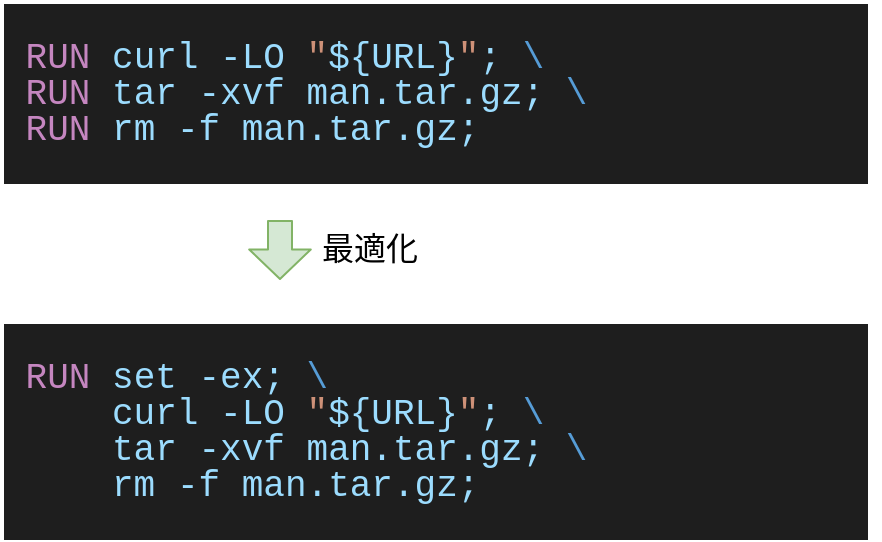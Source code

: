 <mxfile>
    <diagram id="3tOAd-FZpRMhtWBeyw0o" name="ページ1">
        <mxGraphModel dx="522" dy="569" grid="1" gridSize="10" guides="1" tooltips="1" connect="1" arrows="1" fold="1" page="1" pageScale="1" pageWidth="583" pageHeight="413" math="0" shadow="0">
            <root>
                <mxCell id="0"/>
                <mxCell id="1" parent="0"/>
                <mxCell id="15" value="" style="shape=flexArrow;endArrow=classic;html=1;fontSize=15;fontColor=#2E2E2E;fillColor=#d5e8d4;strokeColor=#82b366;width=12;endWidth=17.778;endSize=4.589;fontFamily=Noto Sans JP;fontSource=https%3A%2F%2Ffonts.googleapis.com%2Fcss%3Ffamily%3DNoto%2BSans%2BJP;" parent="1" edge="1">
                    <mxGeometry width="50" height="50" relative="1" as="geometry">
                        <mxPoint x="140" y="110" as="sourcePoint"/>
                        <mxPoint x="140" y="140" as="targetPoint"/>
                    </mxGeometry>
                </mxCell>
                <mxCell id="17" value="&lt;font color=&quot;#000000&quot; style=&quot;font-size: 16px;&quot;&gt;最適化&lt;/font&gt;" style="text;html=1;strokeColor=none;fillColor=none;align=center;verticalAlign=middle;whiteSpace=wrap;rounded=0;labelBackgroundColor=none;fontSize=18;fontColor=#2E2E2E;fontFamily=Noto Sans JP;fontSource=https%3A%2F%2Ffonts.googleapis.com%2Fcss%3Ffamily%3DNoto%2BSans%2BJP;" parent="1" vertex="1">
                    <mxGeometry x="160" y="115" width="50" height="17" as="geometry"/>
                </mxCell>
                <mxCell id="22" value="&lt;div style=&quot;background-color: rgb(30, 30, 30); font-family: Menlo, Monaco, &amp;quot;Courier New&amp;quot;, monospace; line-height: 18px; font-size: 18px;&quot;&gt;&lt;div style=&quot;&quot;&gt;&lt;div style=&quot;color: rgb(212, 212, 212); line-height: 18px;&quot;&gt;&lt;span style=&quot;color: #c586c0;&quot;&gt;&lt;br&gt;&lt;/span&gt;&lt;/div&gt;&lt;div style=&quot;line-height: 18px;&quot;&gt;&lt;span style=&quot;color: rgb(197, 134, 192);&quot;&gt;&amp;nbsp;RUN&lt;/span&gt;&lt;span style=&quot;border-color: var(--border-color); color: rgb(156, 220, 254);&quot;&gt;&amp;nbsp;curl&lt;/span&gt;&lt;span style=&quot;color: rgb(212, 212, 212);&quot;&gt;&amp;nbsp;&lt;/span&gt;&lt;span style=&quot;border-color: var(--border-color); color: rgb(156, 220, 254);&quot;&gt;-LO&lt;/span&gt;&lt;span style=&quot;color: rgb(212, 212, 212);&quot;&gt;&amp;nbsp;&lt;/span&gt;&lt;span style=&quot;border-color: var(--border-color); color: rgb(206, 145, 120);&quot;&gt;&quot;&lt;/span&gt;&lt;span style=&quot;border-color: var(--border-color); color: rgb(156, 220, 254);&quot;&gt;${URL}&lt;/span&gt;&lt;span style=&quot;border-color: var(--border-color); color: rgb(206, 145, 120);&quot;&gt;&quot;&lt;/span&gt;&lt;span style=&quot;border-color: var(--border-color); color: rgb(156, 220, 254);&quot;&gt;;&lt;/span&gt;&lt;span style=&quot;color: rgb(212, 212, 212);&quot;&gt;&amp;nbsp;&lt;/span&gt;&lt;span style=&quot;border-color: var(--border-color); color: rgb(86, 156, 214);&quot;&gt;\&lt;/span&gt;&lt;/div&gt;&lt;div style=&quot;border-color: var(--border-color); color: rgb(212, 212, 212);&quot;&gt;&lt;span style=&quot;border-color: var(--border-color); color: rgb(156, 220, 254);&quot;&gt;&lt;span style=&quot;color: rgb(197, 134, 192);&quot;&gt;&amp;nbsp;RUN&lt;/span&gt;&amp;nbsp;tar&lt;/span&gt;&amp;nbsp;&lt;span style=&quot;border-color: var(--border-color); color: rgb(156, 220, 254);&quot;&gt;-xvf&lt;/span&gt;&amp;nbsp;&lt;span style=&quot;border-color: var(--border-color); color: rgb(156, 220, 254);&quot;&gt;man.tar.gz;&lt;/span&gt;&amp;nbsp;&lt;span style=&quot;border-color: var(--border-color); color: rgb(86, 156, 214);&quot;&gt;\&amp;nbsp; &amp;nbsp; &amp;nbsp; &amp;nbsp; &amp;nbsp; &amp;nbsp; &amp;nbsp;&lt;/span&gt;&lt;/div&gt;&lt;div style=&quot;border-color: var(--border-color); color: rgb(212, 212, 212);&quot;&gt;&lt;span style=&quot;border-color: var(--border-color); color: rgb(156, 220, 254);&quot;&gt;&lt;span style=&quot;color: rgb(197, 134, 192);&quot;&gt;&amp;nbsp;RUN&lt;/span&gt;&amp;nbsp;rm&lt;/span&gt;&amp;nbsp;&lt;span style=&quot;border-color: var(--border-color); color: rgb(156, 220, 254);&quot;&gt;-f&lt;/span&gt;&amp;nbsp;&lt;span style=&quot;border-color: var(--border-color); color: rgb(156, 220, 254);&quot;&gt;man.tar.gz;&lt;/span&gt;&lt;/div&gt;&lt;div style=&quot;line-height: 18px;&quot;&gt;&lt;span style=&quot;color: rgb(156, 220, 254); border-color: var(--border-color);&quot;&gt;&lt;br&gt;&lt;/span&gt;&lt;/div&gt;&lt;/div&gt;&lt;/div&gt;" style="text;html=1;strokeColor=none;fillColor=none;align=left;verticalAlign=middle;whiteSpace=wrap;rounded=0;labelBackgroundColor=none;fontSize=14;fontColor=#000000;fontFamily=Noto Sans JP;fontSource=https%3A%2F%2Ffonts.googleapis.com%2Fcss%3Ffamily%3DNoto%2BSans%2BJP;" parent="1" vertex="1">
                    <mxGeometry y="1" width="440" height="89" as="geometry"/>
                </mxCell>
                <mxCell id="24" value="&lt;div style=&quot;background-color: rgb(30, 30, 30); font-family: Menlo, Monaco, &amp;quot;Courier New&amp;quot;, monospace; line-height: 18px; font-size: 18px;&quot;&gt;&lt;div style=&quot;&quot;&gt;&lt;div style=&quot;color: rgb(212, 212, 212); line-height: 18px;&quot;&gt;&lt;div style=&quot;border-color: var(--border-color);&quot;&gt;&lt;span style=&quot;border-color: var(--border-color); color: rgb(197, 134, 192);&quot;&gt;&lt;br&gt;&lt;/span&gt;&lt;/div&gt;&lt;div style=&quot;border-color: var(--border-color);&quot;&gt;&lt;span style=&quot;border-color: var(--border-color); color: rgb(197, 134, 192);&quot;&gt;&amp;nbsp;RUN&lt;/span&gt;&amp;nbsp;&lt;span style=&quot;border-color: var(--border-color); color: rgb(156, 220, 254);&quot;&gt;set&lt;/span&gt;&amp;nbsp;&lt;span style=&quot;border-color: var(--border-color); color: rgb(156, 220, 254);&quot;&gt;-ex;&lt;/span&gt;&amp;nbsp;&lt;span style=&quot;border-color: var(--border-color); color: rgb(86, 156, 214);&quot;&gt;\&lt;/span&gt;&lt;/div&gt;&lt;div style=&quot;border-color: var(--border-color);&quot;&gt;&lt;span style=&quot;border-color: var(--border-color); color: rgb(156, 220, 254);&quot;&gt;&amp;nbsp; &amp;nbsp; &amp;nbsp;curl&lt;/span&gt;&amp;nbsp;&lt;span style=&quot;border-color: var(--border-color); color: rgb(156, 220, 254);&quot;&gt;-LO&lt;/span&gt;&amp;nbsp;&lt;span style=&quot;border-color: var(--border-color); color: rgb(206, 145, 120);&quot;&gt;&quot;&lt;/span&gt;&lt;span style=&quot;border-color: var(--border-color); color: rgb(156, 220, 254);&quot;&gt;${URL}&lt;/span&gt;&lt;span style=&quot;border-color: var(--border-color); color: rgb(206, 145, 120);&quot;&gt;&quot;&lt;/span&gt;&lt;span style=&quot;border-color: var(--border-color); color: rgb(156, 220, 254);&quot;&gt;;&lt;/span&gt;&amp;nbsp;&lt;span style=&quot;border-color: var(--border-color); color: rgb(86, 156, 214);&quot;&gt;\&lt;/span&gt;&lt;/div&gt;&lt;div style=&quot;border-color: var(--border-color);&quot;&gt;&lt;span style=&quot;border-color: var(--border-color); color: rgb(156, 220, 254);&quot;&gt;&amp;nbsp; &amp;nbsp; &amp;nbsp;tar&lt;/span&gt;&amp;nbsp;&lt;span style=&quot;border-color: var(--border-color); color: rgb(156, 220, 254);&quot;&gt;-xvf&lt;/span&gt;&amp;nbsp;&lt;span style=&quot;border-color: var(--border-color); color: rgb(156, 220, 254);&quot;&gt;man.tar.gz;&lt;/span&gt;&amp;nbsp;&lt;span style=&quot;border-color: var(--border-color); color: rgb(86, 156, 214);&quot;&gt;\&amp;nbsp; &amp;nbsp; &amp;nbsp; &amp;nbsp; &amp;nbsp; &amp;nbsp; &amp;nbsp;&lt;/span&gt;&lt;/div&gt;&lt;div style=&quot;border-color: var(--border-color);&quot;&gt;&lt;span style=&quot;border-color: var(--border-color); color: rgb(156, 220, 254);&quot;&gt;&amp;nbsp; &amp;nbsp; &amp;nbsp;rm&lt;/span&gt;&amp;nbsp;&lt;span style=&quot;border-color: var(--border-color); color: rgb(156, 220, 254);&quot;&gt;-f&lt;/span&gt;&amp;nbsp;&lt;span style=&quot;border-color: var(--border-color); color: rgb(156, 220, 254);&quot;&gt;man.tar.gz;&lt;/span&gt;&lt;/div&gt;&lt;div style=&quot;border-color: var(--border-color);&quot;&gt;&lt;span style=&quot;border-color: var(--border-color); color: rgb(156, 220, 254);&quot;&gt;&lt;br&gt;&lt;/span&gt;&lt;/div&gt;&lt;/div&gt;&lt;/div&gt;&lt;/div&gt;" style="text;html=1;strokeColor=none;fillColor=none;align=left;verticalAlign=middle;whiteSpace=wrap;rounded=0;labelBackgroundColor=none;fontSize=14;fontColor=#000000;fontFamily=Noto Sans JP;fontSource=https%3A%2F%2Ffonts.googleapis.com%2Fcss%3Ffamily%3DNoto%2BSans%2BJP;" parent="1" vertex="1">
                    <mxGeometry y="160" width="440" height="110" as="geometry"/>
                </mxCell>
            </root>
        </mxGraphModel>
    </diagram>
</mxfile>